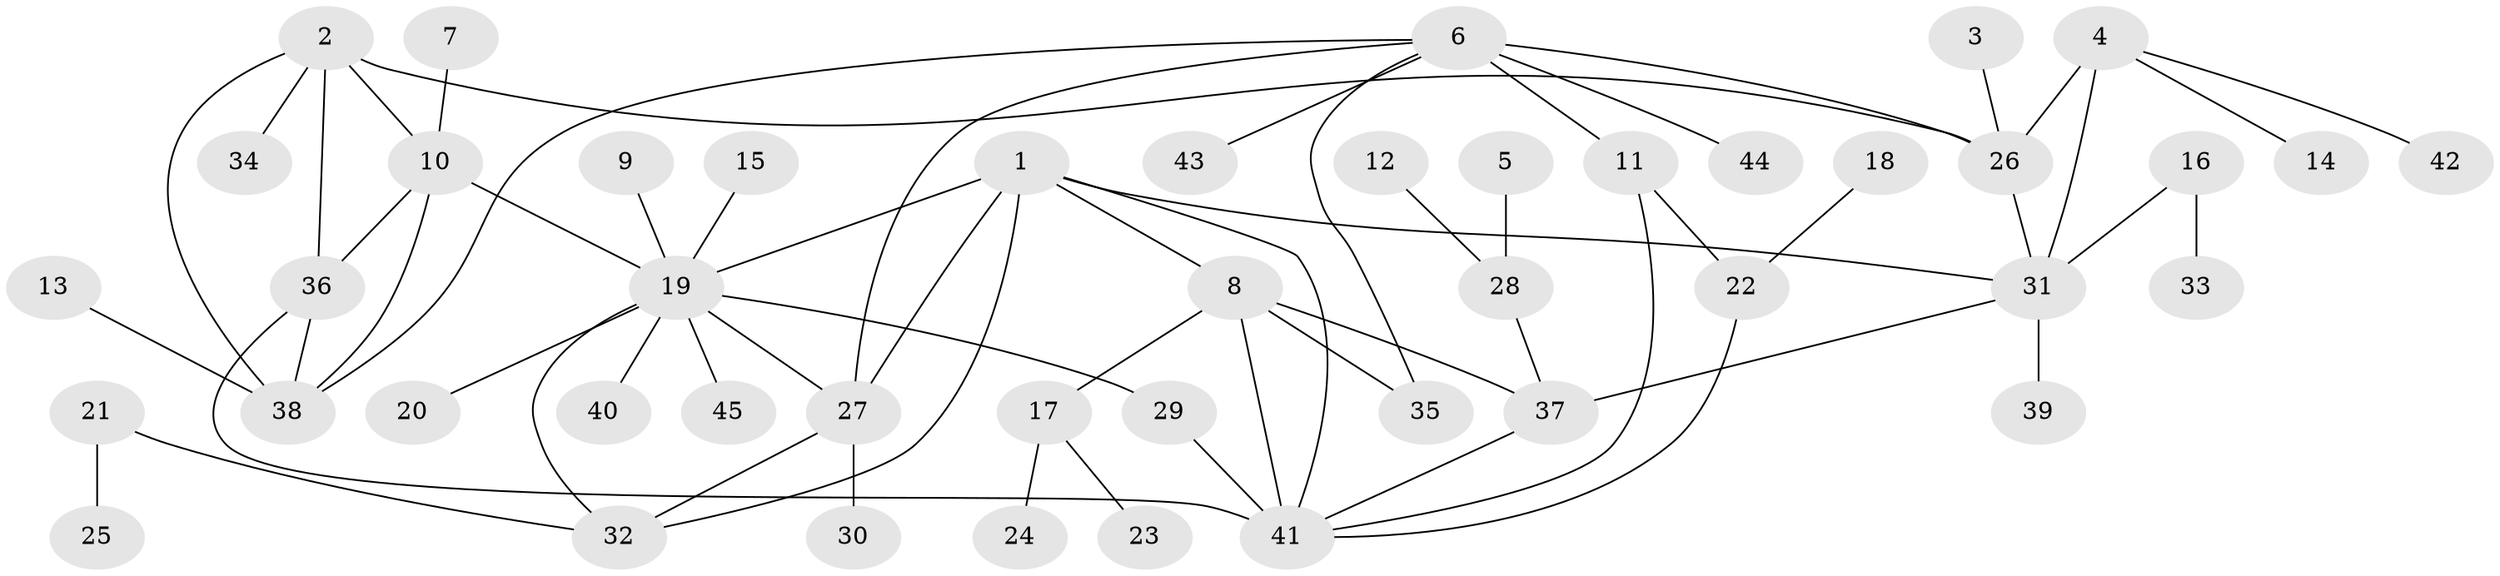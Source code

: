 // original degree distribution, {6: 0.07865168539325842, 7: 0.011235955056179775, 12: 0.011235955056179775, 9: 0.02247191011235955, 3: 0.06741573033707865, 8: 0.02247191011235955, 10: 0.011235955056179775, 4: 0.0449438202247191, 5: 0.033707865168539325, 1: 0.5617977528089888, 2: 0.1348314606741573}
// Generated by graph-tools (version 1.1) at 2025/02/03/09/25 03:02:52]
// undirected, 45 vertices, 62 edges
graph export_dot {
graph [start="1"]
  node [color=gray90,style=filled];
  1;
  2;
  3;
  4;
  5;
  6;
  7;
  8;
  9;
  10;
  11;
  12;
  13;
  14;
  15;
  16;
  17;
  18;
  19;
  20;
  21;
  22;
  23;
  24;
  25;
  26;
  27;
  28;
  29;
  30;
  31;
  32;
  33;
  34;
  35;
  36;
  37;
  38;
  39;
  40;
  41;
  42;
  43;
  44;
  45;
  1 -- 8 [weight=1.0];
  1 -- 19 [weight=1.0];
  1 -- 27 [weight=1.0];
  1 -- 31 [weight=1.0];
  1 -- 32 [weight=1.0];
  1 -- 41 [weight=1.0];
  2 -- 10 [weight=1.0];
  2 -- 26 [weight=1.0];
  2 -- 34 [weight=1.0];
  2 -- 36 [weight=1.0];
  2 -- 38 [weight=1.0];
  3 -- 26 [weight=1.0];
  4 -- 14 [weight=1.0];
  4 -- 26 [weight=2.0];
  4 -- 31 [weight=2.0];
  4 -- 42 [weight=1.0];
  5 -- 28 [weight=1.0];
  6 -- 11 [weight=3.0];
  6 -- 26 [weight=1.0];
  6 -- 27 [weight=1.0];
  6 -- 35 [weight=1.0];
  6 -- 38 [weight=2.0];
  6 -- 43 [weight=1.0];
  6 -- 44 [weight=1.0];
  7 -- 10 [weight=1.0];
  8 -- 17 [weight=1.0];
  8 -- 35 [weight=1.0];
  8 -- 37 [weight=2.0];
  8 -- 41 [weight=2.0];
  9 -- 19 [weight=1.0];
  10 -- 19 [weight=1.0];
  10 -- 36 [weight=1.0];
  10 -- 38 [weight=1.0];
  11 -- 22 [weight=1.0];
  11 -- 41 [weight=1.0];
  12 -- 28 [weight=1.0];
  13 -- 38 [weight=1.0];
  15 -- 19 [weight=1.0];
  16 -- 31 [weight=1.0];
  16 -- 33 [weight=1.0];
  17 -- 23 [weight=1.0];
  17 -- 24 [weight=1.0];
  18 -- 22 [weight=1.0];
  19 -- 20 [weight=1.0];
  19 -- 27 [weight=1.0];
  19 -- 29 [weight=1.0];
  19 -- 32 [weight=1.0];
  19 -- 40 [weight=1.0];
  19 -- 45 [weight=1.0];
  21 -- 25 [weight=1.0];
  21 -- 32 [weight=1.0];
  22 -- 41 [weight=1.0];
  26 -- 31 [weight=1.0];
  27 -- 30 [weight=1.0];
  27 -- 32 [weight=1.0];
  28 -- 37 [weight=1.0];
  29 -- 41 [weight=1.0];
  31 -- 37 [weight=1.0];
  31 -- 39 [weight=1.0];
  36 -- 38 [weight=1.0];
  36 -- 41 [weight=1.0];
  37 -- 41 [weight=1.0];
}
